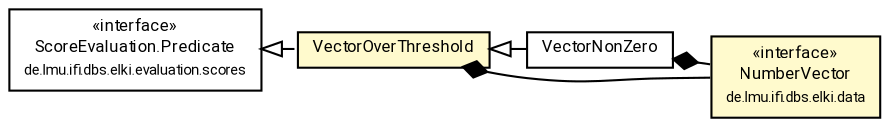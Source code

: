 #!/usr/local/bin/dot
#
# Class diagram 
# Generated by UMLGraph version R5_7_2-60-g0e99a6 (http://www.spinellis.gr/umlgraph/)
#

digraph G {
	graph [fontnames="svg"]
	edge [fontname="Roboto",fontsize=7,labelfontname="Roboto",labelfontsize=7,color="black"];
	node [fontname="Roboto",fontcolor="black",fontsize=8,shape=plaintext,margin=0,width=0,height=0];
	nodesep=0.15;
	ranksep=0.25;
	rankdir=LR;
	// de.lmu.ifi.dbs.elki.evaluation.scores.ScoreEvaluation.Predicate<T>
	c10669704 [label=<<table title="de.lmu.ifi.dbs.elki.evaluation.scores.ScoreEvaluation.Predicate" border="0" cellborder="1" cellspacing="0" cellpadding="2" href="../ScoreEvaluation.Predicate.html" target="_parent">
		<tr><td><table border="0" cellspacing="0" cellpadding="1">
		<tr><td align="center" balign="center"> &#171;interface&#187; </td></tr>
		<tr><td align="center" balign="center"> <font face="Roboto">ScoreEvaluation.Predicate</font> </td></tr>
		<tr><td align="center" balign="center"> <font face="Roboto" point-size="7.0">de.lmu.ifi.dbs.elki.evaluation.scores</font> </td></tr>
		</table></td></tr>
		</table>>, URL="../ScoreEvaluation.Predicate.html"];
	// de.lmu.ifi.dbs.elki.evaluation.scores.adapter.VectorOverThreshold
	c10669710 [label=<<table title="de.lmu.ifi.dbs.elki.evaluation.scores.adapter.VectorOverThreshold" border="0" cellborder="1" cellspacing="0" cellpadding="2" bgcolor="lemonChiffon" href="VectorOverThreshold.html" target="_parent">
		<tr><td><table border="0" cellspacing="0" cellpadding="1">
		<tr><td align="center" balign="center"> <font face="Roboto">VectorOverThreshold</font> </td></tr>
		</table></td></tr>
		</table>>, URL="VectorOverThreshold.html"];
	// de.lmu.ifi.dbs.elki.evaluation.scores.adapter.VectorNonZero
	c10669713 [label=<<table title="de.lmu.ifi.dbs.elki.evaluation.scores.adapter.VectorNonZero" border="0" cellborder="1" cellspacing="0" cellpadding="2" href="VectorNonZero.html" target="_parent">
		<tr><td><table border="0" cellspacing="0" cellpadding="1">
		<tr><td align="center" balign="center"> <font face="Roboto">VectorNonZero</font> </td></tr>
		</table></td></tr>
		</table>>, URL="VectorNonZero.html"];
	// de.lmu.ifi.dbs.elki.data.NumberVector
	c10669803 [label=<<table title="de.lmu.ifi.dbs.elki.data.NumberVector" border="0" cellborder="1" cellspacing="0" cellpadding="2" bgcolor="LemonChiffon" href="../../../data/NumberVector.html" target="_parent">
		<tr><td><table border="0" cellspacing="0" cellpadding="1">
		<tr><td align="center" balign="center"> &#171;interface&#187; </td></tr>
		<tr><td align="center" balign="center"> <font face="Roboto">NumberVector</font> </td></tr>
		<tr><td align="center" balign="center"> <font face="Roboto" point-size="7.0">de.lmu.ifi.dbs.elki.data</font> </td></tr>
		</table></td></tr>
		</table>>, URL="../../../data/NumberVector.html"];
	// de.lmu.ifi.dbs.elki.evaluation.scores.adapter.VectorOverThreshold implements de.lmu.ifi.dbs.elki.evaluation.scores.ScoreEvaluation.Predicate<T>
	c10669704 -> c10669710 [arrowtail=empty,style=dashed,dir=back,weight=9];
	// de.lmu.ifi.dbs.elki.evaluation.scores.adapter.VectorOverThreshold composed de.lmu.ifi.dbs.elki.data.NumberVector
	c10669710 -> c10669803 [arrowhead=none,arrowtail=diamond,dir=back,weight=6];
	// de.lmu.ifi.dbs.elki.evaluation.scores.adapter.VectorNonZero extends de.lmu.ifi.dbs.elki.evaluation.scores.adapter.VectorOverThreshold
	c10669710 -> c10669713 [arrowtail=empty,dir=back,weight=10];
	// de.lmu.ifi.dbs.elki.evaluation.scores.adapter.VectorNonZero composed de.lmu.ifi.dbs.elki.data.NumberVector
	c10669713 -> c10669803 [arrowhead=none,arrowtail=diamond,dir=back,weight=6];
}

